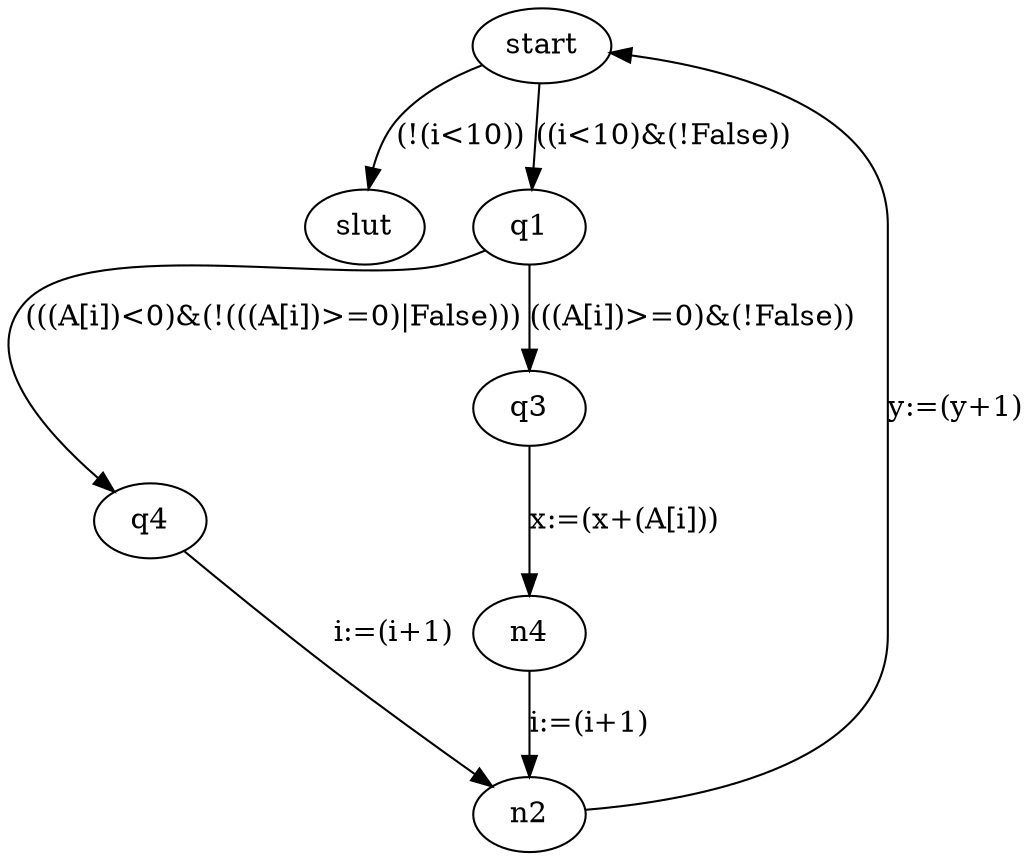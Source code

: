 digraph {start->slut[label= "(!(i<10))"]start->q1[label= "((i<10)&(!False))"]q1->q4[label= "(((A[i])<0)&(!(((A[i])>=0)|False)))"]q4->n2[label= "i:=(i+1)"]q1->q3[label= "(((A[i])>=0)&(!False))"]q3->n4[label= "x:=(x+(A[i]))"]n4->n2[label= "i:=(i+1)"]n2->start[label= "y:=(y+1)"]}